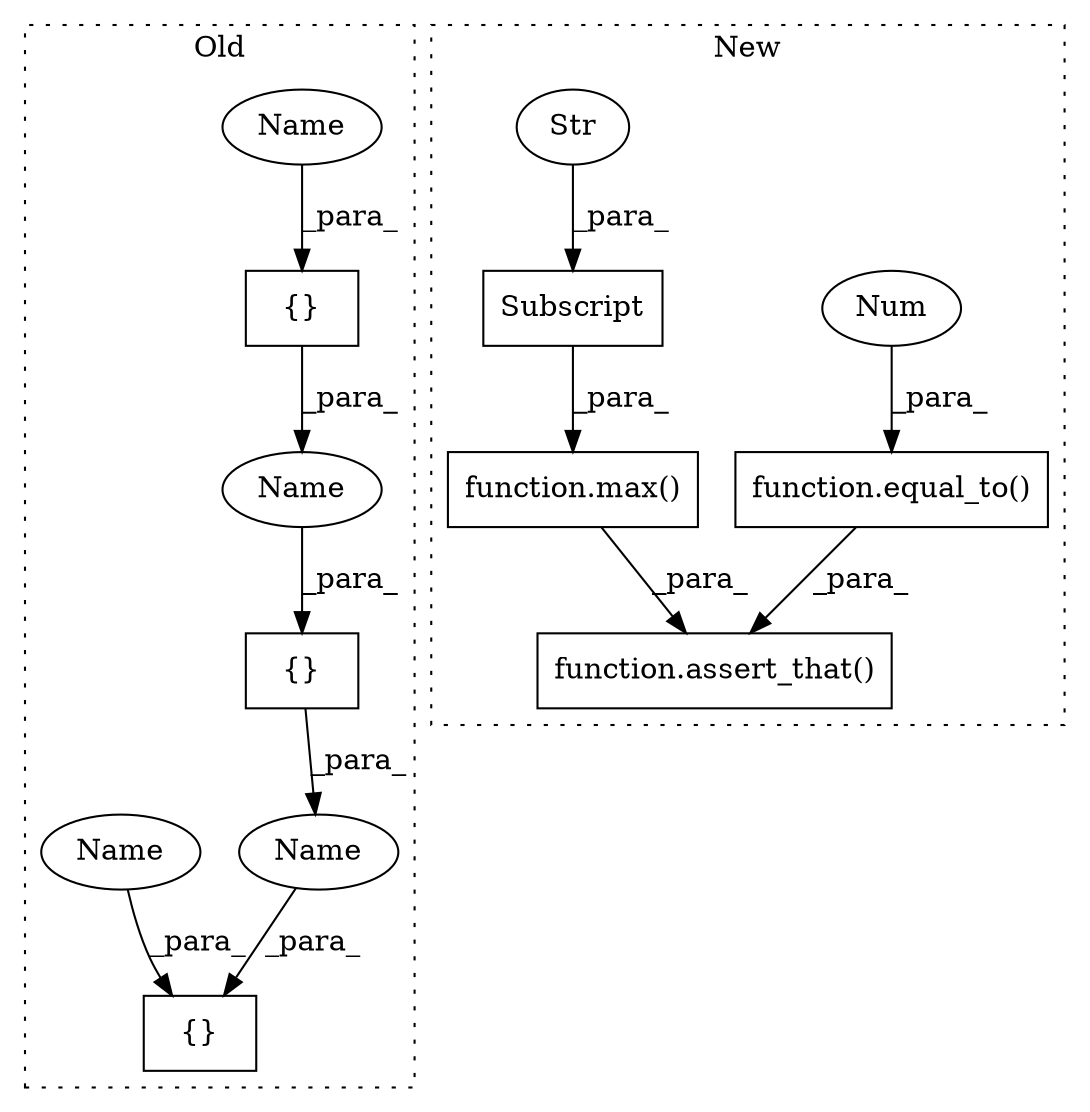 digraph G {
subgraph cluster0 {
1 [label="{}" a="95" s="3025,3079" l="1,1" shape="box"];
5 [label="{}" a="95" s="3053,3060" l="1,1" shape="box"];
9 [label="{}" a="95" s="3044,3061" l="1,1" shape="box"];
10 [label="Name" a="87" s="3025,3079" l="1,1" shape="ellipse"];
11 [label="Name" a="87" s="3044,3061" l="1,1" shape="ellipse"];
12 [label="Name" a="87" s="3053,3060" l="1,1" shape="ellipse"];
13 [label="Name" a="87" s="3025,3079" l="1,1" shape="ellipse"];
label = "Old";
style="dotted";
}
subgraph cluster1 {
2 [label="function.equal_to()" a="75" s="3289,3302" l="9,1" shape="box"];
3 [label="function.assert_that()" a="75" s="3219,3303" l="12,1" shape="box"];
4 [label="Num" a="76" s="3298" l="4" shape="ellipse"];
6 [label="function.max()" a="75" s="3231,3286" l="4,1" shape="box"];
7 [label="Subscript" a="63" s="3235,0" l="51,0" shape="box"];
8 [label="Str" a="66" s="3248" l="37" shape="ellipse"];
label = "New";
style="dotted";
}
2 -> 3 [label="_para_"];
4 -> 2 [label="_para_"];
5 -> 11 [label="_para_"];
6 -> 3 [label="_para_"];
7 -> 6 [label="_para_"];
8 -> 7 [label="_para_"];
9 -> 10 [label="_para_"];
10 -> 1 [label="_para_"];
11 -> 9 [label="_para_"];
12 -> 5 [label="_para_"];
13 -> 1 [label="_para_"];
}